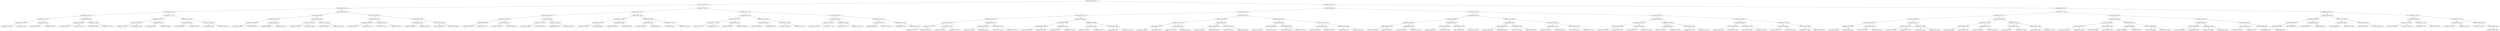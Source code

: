 digraph G{
810374430 [label="Node{data=[5730, 5730]}"]
810374430 -> 352934277
352934277 [label="Node{data=[5266, 5266]}"]
352934277 -> 149535363
149535363 [label="Node{data=[3436, 3436]}"]
149535363 -> 1449299332
1449299332 [label="Node{data=[2822, 2822]}"]
1449299332 -> 215865331
215865331 [label="Node{data=[2814, 2814]}"]
215865331 -> 1397191324
1397191324 [label="Node{data=[2317, 2317]}"]
1397191324 -> 381679573
381679573 [label="Node{data=[1788, 1788]}"]
381679573 -> 1416844843
1416844843 [label="Node{data=[1732, 1732]}"]
381679573 -> 913531161
913531161 [label="Node{data=[1914, 1914]}"]
1397191324 -> 1581790937
1581790937 [label="Node{data=[2812, 2812]}"]
1581790937 -> 933258138
933258138 [label="Node{data=[2504, 2504]}"]
1581790937 -> 2032974155
2032974155 [label="Node{data=[2813, 2813]}"]
215865331 -> 1417311454
1417311454 [label="Node{data=[2818, 2818]}"]
1417311454 -> 1268477558
1268477558 [label="Node{data=[2816, 2816]}"]
1268477558 -> 2140370988
2140370988 [label="Node{data=[2815, 2815]}"]
1268477558 -> 1676243060
1676243060 [label="Node{data=[2817, 2817]}"]
1417311454 -> 1681011795
1681011795 [label="Node{data=[2820, 2820]}"]
1681011795 -> 1959403133
1959403133 [label="Node{data=[2819, 2819]}"]
1681011795 -> 276581072
276581072 [label="Node{data=[2821, 2821]}"]
1449299332 -> 952038011
952038011 [label="Node{data=[3377, 3377]}"]
952038011 -> 1297865107
1297865107 [label="Node{data=[2947, 2947]}"]
1297865107 -> 1774587827
1774587827 [label="Node{data=[2824, 2824]}"]
1774587827 -> 455008913
455008913 [label="Node{data=[2823, 2823]}"]
1774587827 -> 1417475747
1417475747 [label="Node{data=[2825, 2825]}"]
1297865107 -> 1207450366
1207450366 [label="Node{data=[2967, 2967]}"]
1207450366 -> 505024037
505024037 [label="Node{data=[2961, 2961]}"]
1207450366 -> 1920761117
1920761117 [label="Node{data=[3368, 3368]}"]
952038011 -> 1099318303
1099318303 [label="Node{data=[3432, 3432]}"]
1099318303 -> 1202698523
1202698523 [label="Node{data=[3430, 3430]}"]
1202698523 -> 160099565
160099565 [label="Node{data=[3400, 3400]}"]
1202698523 -> 403700820
403700820 [label="Node{data=[3431, 3431]}"]
1099318303 -> 1801123318
1801123318 [label="Node{data=[3434, 3434]}"]
1801123318 -> 1367867111
1367867111 [label="Node{data=[3433, 3433]}"]
1801123318 -> 263491006
263491006 [label="Node{data=[3435, 3435]}"]
149535363 -> 1757297984
1757297984 [label="Node{data=[3508, 3508]}"]
1757297984 -> 1425510628
1425510628 [label="Node{data=[3500, 3500]}"]
1425510628 -> 979971163
979971163 [label="Node{data=[3458, 3458]}"]
979971163 -> 287023061
287023061 [label="Node{data=[3438, 3438]}"]
287023061 -> 139916427
139916427 [label="Node{data=[3437, 3437]}"]
287023061 -> 1624126933
1624126933 [label="Node{data=[3439, 3439]}"]
979971163 -> 322360931
322360931 [label="Node{data=[3466, 3466]}"]
322360931 -> 1579026151
1579026151 [label="Node{data=[3465, 3465]}"]
322360931 -> 1632846595
1632846595 [label="Node{data=[3492, 3492]}"]
1425510628 -> 1889710689
1889710689 [label="Node{data=[3504, 3504]}"]
1889710689 -> 1434642392
1434642392 [label="Node{data=[3502, 3502]}"]
1434642392 -> 2072378033
2072378033 [label="Node{data=[3501, 3501]}"]
1434642392 -> 3532185
3532185 [label="Node{data=[3503, 3503]}"]
1889710689 -> 1709276740
1709276740 [label="Node{data=[3506, 3506]}"]
1709276740 -> 656402695
656402695 [label="Node{data=[3505, 3505]}"]
1709276740 -> 1931202343
1931202343 [label="Node{data=[3507, 3507]}"]
1757297984 -> 1546515952
1546515952 [label="Node{data=[3552, 3552]}"]
1546515952 -> 844149615
844149615 [label="Node{data=[3512, 3512]}"]
844149615 -> 1793012723
1793012723 [label="Node{data=[3510, 3510]}"]
1793012723 -> 1192278904
1192278904 [label="Node{data=[3509, 3509]}"]
1793012723 -> 1956725791
1956725791 [label="Node{data=[3511, 3511]}"]
844149615 -> 1138575919
1138575919 [label="Node{data=[3523, 3523]}"]
1138575919 -> 1351530764
1351530764 [label="Node{data=[3513, 3513]}"]
1138575919 -> 310842142
310842142 [label="Node{data=[3551, 3551]}"]
1546515952 -> 1819815149
1819815149 [label="Node{data=[3585, 3585]}"]
1819815149 -> 1172152191
1172152191 [label="Node{data=[3554, 3554]}"]
1172152191 -> 1614678033
1614678033 [label="Node{data=[3553, 3553]}"]
1172152191 -> 1242294507
1242294507 [label="Node{data=[3555, 3555]}"]
1819815149 -> 1740220931
1740220931 [label="Node{data=[4555, 4555]}"]
1740220931 -> 1312221164
1312221164 [label="Node{data=[4208, 4208]}"]
1740220931 -> 1582825659
1582825659 [label="Node{data=[5262, 5262]}"]
352934277 -> 1266804523
1266804523 [label="Node{data=[5573, 5573]}"]
1266804523 -> 1640150506
1640150506 [label="Node{data=[5557, 5557]}"]
1640150506 -> 414328761
414328761 [label="Node{data=[5506, 5506]}"]
414328761 -> 116502988
116502988 [label="Node{data=[5446, 5446]}"]
116502988 -> 1108190854
1108190854 [label="Node{data=[5383, 5383]}"]
1108190854 -> 915683016
915683016 [label="Node{data=[5370, 5370]}"]
1108190854 -> 1058164812
1058164812 [label="Node{data=[5417, 5417]}"]
116502988 -> 879163827
879163827 [label="Node{data=[5482, 5482]}"]
879163827 -> 468733999
468733999 [label="Node{data=[5465, 5465]}"]
879163827 -> 205854703
205854703 [label="Node{data=[5500, 5500]}"]
414328761 -> 561559067
561559067 [label="Node{data=[5553, 5553]}"]
561559067 -> 584083686
584083686 [label="Node{data=[5551, 5551]}"]
584083686 -> 1001924027
1001924027 [label="Node{data=[5550, 5550]}"]
584083686 -> 526821196
526821196 [label="Node{data=[5552, 5552]}"]
561559067 -> 2076840661
2076840661 [label="Node{data=[5555, 5555]}"]
2076840661 -> 1518125586
1518125586 [label="Node{data=[5554, 5554]}"]
2076840661 -> 546550043
546550043 [label="Node{data=[5556, 5556]}"]
1640150506 -> 174407298
174407298 [label="Node{data=[5565, 5565]}"]
174407298 -> 563272097
563272097 [label="Node{data=[5561, 5561]}"]
563272097 -> 499315667
499315667 [label="Node{data=[5559, 5559]}"]
499315667 -> 551850521
551850521 [label="Node{data=[5558, 5558]}"]
499315667 -> 55982505
55982505 [label="Node{data=[5560, 5560]}"]
563272097 -> 876521395
876521395 [label="Node{data=[5563, 5563]}"]
876521395 -> 1055426188
1055426188 [label="Node{data=[5562, 5562]}"]
876521395 -> 974696210
974696210 [label="Node{data=[5564, 5564]}"]
174407298 -> 145838729
145838729 [label="Node{data=[5569, 5569]}"]
145838729 -> 1240694547
1240694547 [label="Node{data=[5567, 5567]}"]
1240694547 -> 861232199
861232199 [label="Node{data=[5566, 5566]}"]
1240694547 -> 1279923456
1279923456 [label="Node{data=[5568, 5568]}"]
145838729 -> 1315779354
1315779354 [label="Node{data=[5571, 5571]}"]
1315779354 -> 473220643
473220643 [label="Node{data=[5570, 5570]}"]
1315779354 -> 93980294
93980294 [label="Node{data=[5572, 5572]}"]
1266804523 -> 434430240
434430240 [label="Node{data=[5714, 5714]}"]
434430240 -> 1052177637
1052177637 [label="Node{data=[5581, 5581]}"]
1052177637 -> 76101838
76101838 [label="Node{data=[5577, 5577]}"]
76101838 -> 1366470895
1366470895 [label="Node{data=[5575, 5575]}"]
1366470895 -> 1872864768
1872864768 [label="Node{data=[5574, 5574]}"]
1366470895 -> 1723430605
1723430605 [label="Node{data=[5576, 5576]}"]
76101838 -> 725314972
725314972 [label="Node{data=[5579, 5579]}"]
725314972 -> 1871336924
1871336924 [label="Node{data=[5578, 5578]}"]
725314972 -> 234450827
234450827 [label="Node{data=[5580, 5580]}"]
1052177637 -> 551251943
551251943 [label="Node{data=[5585, 5585]}"]
551251943 -> 1350345197
1350345197 [label="Node{data=[5583, 5583]}"]
1350345197 -> 1835350667
1835350667 [label="Node{data=[5582, 5582]}"]
1350345197 -> 732333467
732333467 [label="Node{data=[5584, 5584]}"]
551251943 -> 1350136671
1350136671 [label="Node{data=[5712, 5712]}"]
1350136671 -> 1707066228
1707066228 [label="Node{data=[5620, 5620]}"]
1350136671 -> 558500906
558500906 [label="Node{data=[5713, 5713]}"]
434430240 -> 1054855109
1054855109 [label="Node{data=[5722, 5722]}"]
1054855109 -> 631746762
631746762 [label="Node{data=[5718, 5718]}"]
631746762 -> 1041789801
1041789801 [label="Node{data=[5716, 5716]}"]
1041789801 -> 1338115036
1338115036 [label="Node{data=[5715, 5715]}"]
1041789801 -> 253975558
253975558 [label="Node{data=[5717, 5717]}"]
631746762 -> 387615944
387615944 [label="Node{data=[5720, 5720]}"]
387615944 -> 1784948345
1784948345 [label="Node{data=[5719, 5719]}"]
387615944 -> 895947786
895947786 [label="Node{data=[5721, 5721]}"]
1054855109 -> 540126668
540126668 [label="Node{data=[5726, 5726]}"]
540126668 -> 1661868494
1661868494 [label="Node{data=[5724, 5724]}"]
1661868494 -> 672312376
672312376 [label="Node{data=[5723, 5723]}"]
1661868494 -> 626535028
626535028 [label="Node{data=[5725, 5725]}"]
540126668 -> 145403102
145403102 [label="Node{data=[5728, 5728]}"]
145403102 -> 460915820
460915820 [label="Node{data=[5727, 5727]}"]
145403102 -> 649533527
649533527 [label="Node{data=[5729, 5729]}"]
810374430 -> 1121488255
1121488255 [label="Node{data=[6561, 6561]}"]
1121488255 -> 524879270
524879270 [label="Node{data=[6460, 6460]}"]
524879270 -> 1287661639
1287661639 [label="Node{data=[5928, 5928]}"]
1287661639 -> 1387000872
1387000872 [label="Node{data=[5831, 5831]}"]
1387000872 -> 1411266679
1411266679 [label="Node{data=[5738, 5738]}"]
1411266679 -> 61694823
61694823 [label="Node{data=[5734, 5734]}"]
61694823 -> 1315103045
1315103045 [label="Node{data=[5732, 5732]}"]
1315103045 -> 1130710549
1130710549 [label="Node{data=[5731, 5731]}"]
1315103045 -> 1713177486
1713177486 [label="Node{data=[5733, 5733]}"]
61694823 -> 239329905
239329905 [label="Node{data=[5736, 5736]}"]
239329905 -> 1475498549
1475498549 [label="Node{data=[5735, 5735]}"]
239329905 -> 1045357360
1045357360 [label="Node{data=[5737, 5737]}"]
1411266679 -> 817989124
817989124 [label="Node{data=[5778, 5778]}"]
817989124 -> 553695751
553695751 [label="Node{data=[5740, 5740]}"]
553695751 -> 1688614888
1688614888 [label="Node{data=[5739, 5739]}"]
553695751 -> 758648623
758648623 [label="Node{data=[5741, 5741]}"]
817989124 -> 301288746
301288746 [label="Node{data=[5780, 5780]}"]
301288746 -> 897650065
897650065 [label="Node{data=[5779, 5779]}"]
301288746 -> 1624073662
1624073662 [label="Node{data=[5781, 5781]}"]
1387000872 -> 232873983
232873983 [label="Node{data=[5920, 5920]}"]
232873983 -> 910614388
910614388 [label="Node{data=[5887, 5887]}"]
910614388 -> 194425256
194425256 [label="Node{data=[5885, 5885]}"]
194425256 -> 8242673
8242673 [label="Node{data=[5870, 5870]}"]
194425256 -> 124026022
124026022 [label="Node{data=[5886, 5886]}"]
910614388 -> 131710529
131710529 [label="Node{data=[5918, 5918]}"]
131710529 -> 964449507
964449507 [label="Node{data=[5917, 5917]}"]
131710529 -> 1472224368
1472224368 [label="Node{data=[5919, 5919]}"]
232873983 -> 1936038754
1936038754 [label="Node{data=[5924, 5924]}"]
1936038754 -> 964954361
964954361 [label="Node{data=[5922, 5922]}"]
964954361 -> 1644464230
1644464230 [label="Node{data=[5921, 5921]}"]
964954361 -> 930245514
930245514 [label="Node{data=[5923, 5923]}"]
1936038754 -> 1754482829
1754482829 [label="Node{data=[5926, 5926]}"]
1754482829 -> 1909020326
1909020326 [label="Node{data=[5925, 5925]}"]
1754482829 -> 927508289
927508289 [label="Node{data=[5927, 5927]}"]
1287661639 -> 323134489
323134489 [label="Node{data=[5944, 5944]}"]
323134489 -> 1642545628
1642545628 [label="Node{data=[5936, 5936]}"]
1642545628 -> 1520453408
1520453408 [label="Node{data=[5932, 5932]}"]
1520453408 -> 673218970
673218970 [label="Node{data=[5930, 5930]}"]
673218970 -> 784632555
784632555 [label="Node{data=[5929, 5929]}"]
673218970 -> 1979111246
1979111246 [label="Node{data=[5931, 5931]}"]
1520453408 -> 766969751
766969751 [label="Node{data=[5934, 5934]}"]
766969751 -> 28798954
28798954 [label="Node{data=[5933, 5933]}"]
766969751 -> 195968741
195968741 [label="Node{data=[5935, 5935]}"]
1642545628 -> 1210176633
1210176633 [label="Node{data=[5940, 5940]}"]
1210176633 -> 1572862293
1572862293 [label="Node{data=[5938, 5938]}"]
1572862293 -> 1733104951
1733104951 [label="Node{data=[5937, 5937]}"]
1572862293 -> 493766189
493766189 [label="Node{data=[5939, 5939]}"]
1210176633 -> 1529531365
1529531365 [label="Node{data=[5942, 5942]}"]
1529531365 -> 2038293636
2038293636 [label="Node{data=[5941, 5941]}"]
1529531365 -> 1981194801
1981194801 [label="Node{data=[5943, 5943]}"]
323134489 -> 430362096
430362096 [label="Node{data=[6203, 6203]}"]
430362096 -> 350116034
350116034 [label="Node{data=[5948, 5948]}"]
350116034 -> 34719513
34719513 [label="Node{data=[5946, 5946]}"]
34719513 -> 1096153664
1096153664 [label="Node{data=[5945, 5945]}"]
34719513 -> 1857251031
1857251031 [label="Node{data=[5947, 5947]}"]
350116034 -> 139275147
139275147 [label="Node{data=[5988, 5988]}"]
139275147 -> 73927828
73927828 [label="Node{data=[5949, 5949]}"]
139275147 -> 1786868131
1786868131 [label="Node{data=[6023, 6023]}"]
430362096 -> 527509498
527509498 [label="Node{data=[6375, 6375]}"]
527509498 -> 2114012908
2114012908 [label="Node{data=[6232, 6232]}"]
2114012908 -> 977922324
977922324 [label="Node{data=[6204, 6204]}"]
2114012908 -> 1529121687
1529121687 [label="Node{data=[6369, 6369]}"]
527509498 -> 1308375550
1308375550 [label="Node{data=[6458, 6458]}"]
1308375550 -> 968765579
968765579 [label="Node{data=[6416, 6416]}"]
1308375550 -> 1288335329
1288335329 [label="Node{data=[6459, 6459]}"]
524879270 -> 869088732
869088732 [label="Node{data=[6518, 6518]}"]
869088732 -> 533909906
533909906 [label="Node{data=[6502, 6502]}"]
533909906 -> 1470140555
1470140555 [label="Node{data=[6468, 6468]}"]
1470140555 -> 1217026297
1217026297 [label="Node{data=[6464, 6464]}"]
1217026297 -> 309571561
309571561 [label="Node{data=[6462, 6462]}"]
309571561 -> 455385716
455385716 [label="Node{data=[6461, 6461]}"]
309571561 -> 1221811539
1221811539 [label="Node{data=[6463, 6463]}"]
1217026297 -> 1384417568
1384417568 [label="Node{data=[6466, 6466]}"]
1384417568 -> 1569155198
1569155198 [label="Node{data=[6465, 6465]}"]
1384417568 -> 1661884088
1661884088 [label="Node{data=[6467, 6467]}"]
1470140555 -> 837137999
837137999 [label="Node{data=[6472, 6472]}"]
837137999 -> 1197405402
1197405402 [label="Node{data=[6470, 6470]}"]
1197405402 -> 570204375
570204375 [label="Node{data=[6469, 6469]}"]
1197405402 -> 819366342
819366342 [label="Node{data=[6471, 6471]}"]
837137999 -> 748488285
748488285 [label="Node{data=[6500, 6500]}"]
748488285 -> 483774256
483774256 [label="Node{data=[6499, 6499]}"]
748488285 -> 1491807845
1491807845 [label="Node{data=[6501, 6501]}"]
533909906 -> 1551307783
1551307783 [label="Node{data=[6510, 6510]}"]
1551307783 -> 412896826
412896826 [label="Node{data=[6506, 6506]}"]
412896826 -> 713211478
713211478 [label="Node{data=[6504, 6504]}"]
713211478 -> 731587941
731587941 [label="Node{data=[6503, 6503]}"]
713211478 -> 1328073533
1328073533 [label="Node{data=[6505, 6505]}"]
412896826 -> 901751164
901751164 [label="Node{data=[6508, 6508]}"]
901751164 -> 183552403
183552403 [label="Node{data=[6507, 6507]}"]
901751164 -> 2016568741
2016568741 [label="Node{data=[6509, 6509]}"]
1551307783 -> 1909074109
1909074109 [label="Node{data=[6514, 6514]}"]
1909074109 -> 959894457
959894457 [label="Node{data=[6512, 6512]}"]
959894457 -> 897988957
897988957 [label="Node{data=[6511, 6511]}"]
959894457 -> 1592945925
1592945925 [label="Node{data=[6513, 6513]}"]
1909074109 -> 2120034726
2120034726 [label="Node{data=[6516, 6516]}"]
2120034726 -> 1903793871
1903793871 [label="Node{data=[6515, 6515]}"]
2120034726 -> 1966151020
1966151020 [label="Node{data=[6517, 6517]}"]
869088732 -> 946263178
946263178 [label="Node{data=[6534, 6534]}"]
946263178 -> 803330617
803330617 [label="Node{data=[6526, 6526]}"]
803330617 -> 303296228
303296228 [label="Node{data=[6522, 6522]}"]
303296228 -> 1878266815
1878266815 [label="Node{data=[6520, 6520]}"]
1878266815 -> 1631078479
1631078479 [label="Node{data=[6519, 6519]}"]
1878266815 -> 1084847683
1084847683 [label="Node{data=[6521, 6521]}"]
303296228 -> 1304482940
1304482940 [label="Node{data=[6524, 6524]}"]
1304482940 -> 48652176
48652176 [label="Node{data=[6523, 6523]}"]
1304482940 -> 566171059
566171059 [label="Node{data=[6525, 6525]}"]
803330617 -> 716137641
716137641 [label="Node{data=[6530, 6530]}"]
716137641 -> 1636251316
1636251316 [label="Node{data=[6528, 6528]}"]
1636251316 -> 1370357707
1370357707 [label="Node{data=[6527, 6527]}"]
1636251316 -> 140929728
140929728 [label="Node{data=[6529, 6529]}"]
716137641 -> 1505615177
1505615177 [label="Node{data=[6532, 6532]}"]
1505615177 -> 30892636
30892636 [label="Node{data=[6531, 6531]}"]
1505615177 -> 1069188618
1069188618 [label="Node{data=[6533, 6533]}"]
946263178 -> 70372183
70372183 [label="Node{data=[6542, 6542]}"]
70372183 -> 860948749
860948749 [label="Node{data=[6538, 6538]}"]
860948749 -> 162416825
162416825 [label="Node{data=[6536, 6536]}"]
162416825 -> 1649349968
1649349968 [label="Node{data=[6535, 6535]}"]
162416825 -> 1756234045
1756234045 [label="Node{data=[6537, 6537]}"]
860948749 -> 1393321028
1393321028 [label="Node{data=[6540, 6540]}"]
1393321028 -> 681313564
681313564 [label="Node{data=[6539, 6539]}"]
1393321028 -> 845377738
845377738 [label="Node{data=[6541, 6541]}"]
70372183 -> 710686802
710686802 [label="Node{data=[6557, 6557]}"]
710686802 -> 440551193
440551193 [label="Node{data=[6544, 6544]}"]
440551193 -> 1379796392
1379796392 [label="Node{data=[6543, 6543]}"]
440551193 -> 2079508997
2079508997 [label="Node{data=[6545, 6545]}"]
710686802 -> 807924609
807924609 [label="Node{data=[6559, 6559]}"]
807924609 -> 953483283
953483283 [label="Node{data=[6558, 6558]}"]
807924609 -> 442778084
442778084 [label="Node{data=[6560, 6560]}"]
1121488255 -> 1999307343
1999307343 [label="Node{data=[8682, 8682]}"]
1999307343 -> 2023709904
2023709904 [label="Node{data=[7785, 7785]}"]
2023709904 -> 1750732360
1750732360 [label="Node{data=[6577, 6577]}"]
1750732360 -> 1342773702
1342773702 [label="Node{data=[6569, 6569]}"]
1342773702 -> 2141143282
2141143282 [label="Node{data=[6565, 6565]}"]
2141143282 -> 2112154125
2112154125 [label="Node{data=[6563, 6563]}"]
2112154125 -> 1173652407
1173652407 [label="Node{data=[6562, 6562]}"]
2112154125 -> 1571513830
1571513830 [label="Node{data=[6564, 6564]}"]
2141143282 -> 1488336497
1488336497 [label="Node{data=[6567, 6567]}"]
1488336497 -> 39324648
39324648 [label="Node{data=[6566, 6566]}"]
1488336497 -> 1666242863
1666242863 [label="Node{data=[6568, 6568]}"]
1342773702 -> 1699878134
1699878134 [label="Node{data=[6573, 6573]}"]
1699878134 -> 213820307
213820307 [label="Node{data=[6571, 6571]}"]
213820307 -> 1316748967
1316748967 [label="Node{data=[6570, 6570]}"]
213820307 -> 730320870
730320870 [label="Node{data=[6572, 6572]}"]
1699878134 -> 1585945540
1585945540 [label="Node{data=[6575, 6575]}"]
1585945540 -> 660347324
660347324 [label="Node{data=[6574, 6574]}"]
1585945540 -> 910378294
910378294 [label="Node{data=[6576, 6576]}"]
1750732360 -> 598623463
598623463 [label="Node{data=[6585, 6585]}"]
598623463 -> 1091937005
1091937005 [label="Node{data=[6581, 6581]}"]
1091937005 -> 113496714
113496714 [label="Node{data=[6579, 6579]}"]
113496714 -> 713383313
713383313 [label="Node{data=[6578, 6578]}"]
113496714 -> 2069740890
2069740890 [label="Node{data=[6580, 6580]}"]
1091937005 -> 389245462
389245462 [label="Node{data=[6583, 6583]}"]
389245462 -> 268217848
268217848 [label="Node{data=[6582, 6582]}"]
389245462 -> 253038659
253038659 [label="Node{data=[6584, 6584]}"]
598623463 -> 431283094
431283094 [label="Node{data=[6767, 6767]}"]
431283094 -> 366702956
366702956 [label="Node{data=[6587, 6587]}"]
366702956 -> 2141363522
2141363522 [label="Node{data=[6586, 6586]}"]
366702956 -> 1477578237
1477578237 [label="Node{data=[6754, 6754]}"]
431283094 -> 1732576514
1732576514 [label="Node{data=[7489, 7489]}"]
1732576514 -> 693848215
693848215 [label="Node{data=[7448, 7448]}"]
1732576514 -> 1115195507
1115195507 [label="Node{data=[7750, 7750]}"]
2023709904 -> 181213220
181213220 [label="Node{data=[8665, 8665]}"]
181213220 -> 1173320042
1173320042 [label="Node{data=[8657, 8657]}"]
1173320042 -> 906200752
906200752 [label="Node{data=[8653, 8653]}"]
906200752 -> 817802003
817802003 [label="Node{data=[8540, 8540]}"]
817802003 -> 1381009688
1381009688 [label="Node{data=[8315, 8315]}"]
817802003 -> 1821034009
1821034009 [label="Node{data=[8652, 8652]}"]
906200752 -> 1184295742
1184295742 [label="Node{data=[8655, 8655]}"]
1184295742 -> 53814988
53814988 [label="Node{data=[8654, 8654]}"]
1184295742 -> 1442539515
1442539515 [label="Node{data=[8656, 8656]}"]
1173320042 -> 1878776147
1878776147 [label="Node{data=[8661, 8661]}"]
1878776147 -> 507842697
507842697 [label="Node{data=[8659, 8659]}"]
507842697 -> 879511243
879511243 [label="Node{data=[8658, 8658]}"]
507842697 -> 975579906
975579906 [label="Node{data=[8660, 8660]}"]
1878776147 -> 187063380
187063380 [label="Node{data=[8663, 8663]}"]
187063380 -> 1028768993
1028768993 [label="Node{data=[8662, 8662]}"]
187063380 -> 1809684382
1809684382 [label="Node{data=[8664, 8664]}"]
181213220 -> 1621680092
1621680092 [label="Node{data=[8674, 8674]}"]
1621680092 -> 1498803041
1498803041 [label="Node{data=[8669, 8669]}"]
1498803041 -> 1779456614
1779456614 [label="Node{data=[8667, 8667]}"]
1779456614 -> 1844859357
1844859357 [label="Node{data=[8666, 8666]}"]
1779456614 -> 1267082624
1267082624 [label="Node{data=[8668, 8668]}"]
1498803041 -> 1031721330
1031721330 [label="Node{data=[8672, 8672]}"]
1031721330 -> 1431666641
1431666641 [label="Node{data=[8670, 8670]}"]
1031721330 -> 175285279
175285279 [label="Node{data=[8673, 8673]}"]
1621680092 -> 1881291508
1881291508 [label="Node{data=[8678, 8678]}"]
1881291508 -> 991723715
991723715 [label="Node{data=[8676, 8676]}"]
991723715 -> 1170852742
1170852742 [label="Node{data=[8675, 8675]}"]
991723715 -> 1518656892
1518656892 [label="Node{data=[8677, 8677]}"]
1881291508 -> 990947650
990947650 [label="Node{data=[8680, 8680]}"]
990947650 -> 1683307643
1683307643 [label="Node{data=[8679, 8679]}"]
990947650 -> 1867206284
1867206284 [label="Node{data=[8681, 8681]}"]
1999307343 -> 332927268
332927268 [label="Node{data=[8705, 8705]}"]
332927268 -> 767352996
767352996 [label="Node{data=[8697, 8697]}"]
767352996 -> 1615308684
1615308684 [label="Node{data=[8686, 8686]}"]
1615308684 -> 1431153190
1431153190 [label="Node{data=[8684, 8684]}"]
1431153190 -> 105894042
105894042 [label="Node{data=[8683, 8683]}"]
1431153190 -> 1287436599
1287436599 [label="Node{data=[8685, 8685]}"]
1615308684 -> 286924011
286924011 [label="Node{data=[8688, 8688]}"]
286924011 -> 700356724
700356724 [label="Node{data=[8687, 8687]}"]
286924011 -> 1368213209
1368213209 [label="Node{data=[8689, 8689]}"]
767352996 -> 2026977502
2026977502 [label="Node{data=[8701, 8701]}"]
2026977502 -> 971869803
971869803 [label="Node{data=[8699, 8699]}"]
971869803 -> 1691212826
1691212826 [label="Node{data=[8698, 8698]}"]
971869803 -> 1598944724
1598944724 [label="Node{data=[8700, 8700]}"]
2026977502 -> 782971179
782971179 [label="Node{data=[8703, 8703]}"]
782971179 -> 2078309443
2078309443 [label="Node{data=[8702, 8702]}"]
782971179 -> 1900495401
1900495401 [label="Node{data=[8704, 8704]}"]
332927268 -> 1091893888
1091893888 [label="Node{data=[8713, 8713]}"]
1091893888 -> 910272992
910272992 [label="Node{data=[8709, 8709]}"]
910272992 -> 1320933647
1320933647 [label="Node{data=[8707, 8707]}"]
1320933647 -> 94801147
94801147 [label="Node{data=[8706, 8706]}"]
1320933647 -> 1660991029
1660991029 [label="Node{data=[8708, 8708]}"]
910272992 -> 1488264476
1488264476 [label="Node{data=[8711, 8711]}"]
1488264476 -> 1213650084
1213650084 [label="Node{data=[8710, 8710]}"]
1488264476 -> 2040940545
2040940545 [label="Node{data=[8712, 8712]}"]
1091893888 -> 527558686
527558686 [label="Node{data=[8717, 8717]}"]
527558686 -> 1868319505
1868319505 [label="Node{data=[8715, 8715]}"]
1868319505 -> 290537898
290537898 [label="Node{data=[8714, 8714]}"]
1868319505 -> 1526527425
1526527425 [label="Node{data=[8716, 8716]}"]
527558686 -> 1247659928
1247659928 [label="Node{data=[8783, 8783]}"]
1247659928 -> 1205078273
1205078273 [label="Node{data=[8735, 8735]}"]
1247659928 -> 1553161280
1553161280 [label="Node{data=[8788, 8788]}"]
1553161280 -> 1643964654
1643964654 [label="Node{data=[9244, 9244]}"]
}